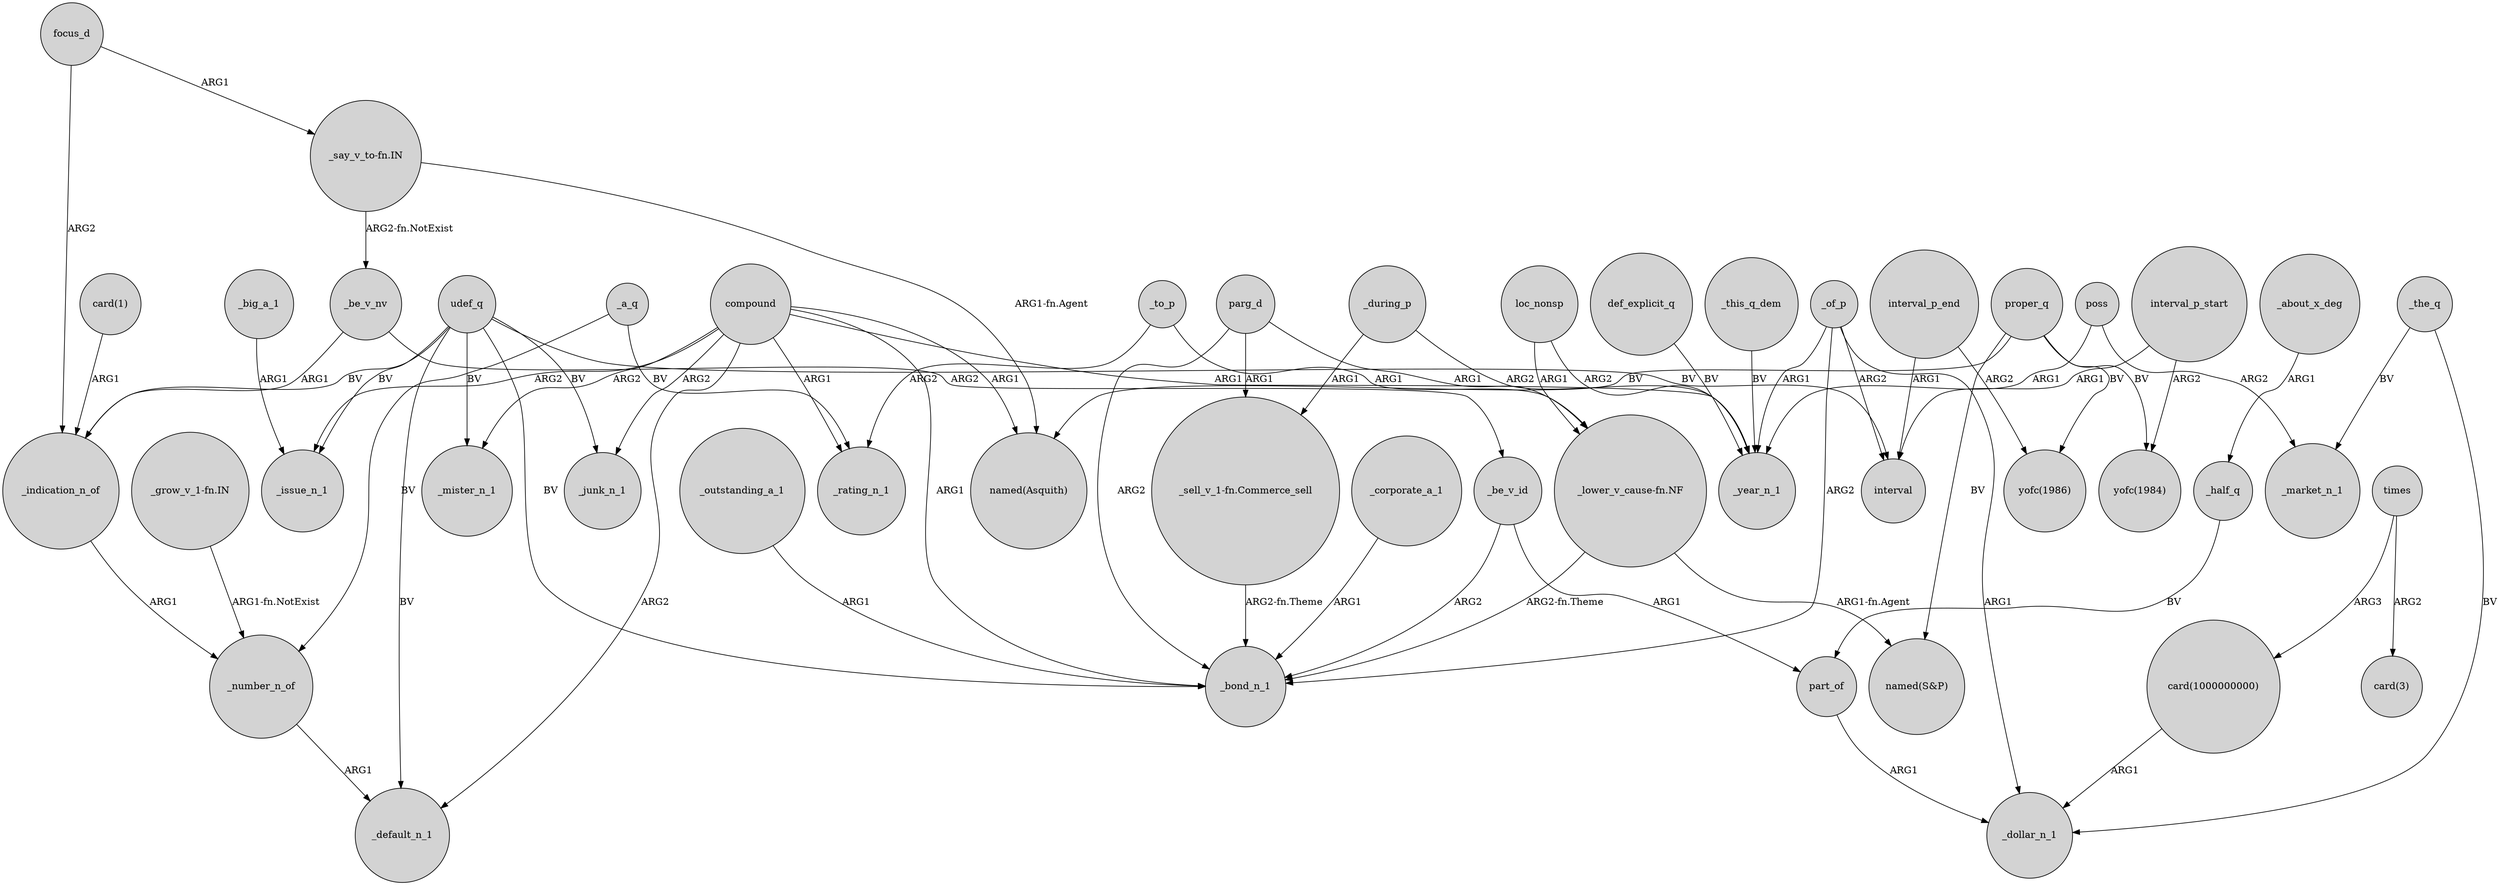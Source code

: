 digraph {
	node [shape=circle style=filled]
	_be_v_id -> part_of [label=ARG1]
	_be_v_nv -> _be_v_id [label=ARG2]
	_be_v_nv -> _indication_n_of [label=ARG1]
	udef_q -> _indication_n_of [label=BV]
	"card(1)" -> _indication_n_of [label=ARG1]
	_number_n_of -> _default_n_1 [label=ARG1]
	"_say_v_to-fn.IN" -> "named(Asquith)" [label="ARG1-fn.Agent"]
	_a_q -> _number_n_of [label=BV]
	_big_a_1 -> _issue_n_1 [label=ARG1]
	_of_p -> interval [label=ARG2]
	"_lower_v_cause-fn.NF" -> "named(S&P)" [label="ARG1-fn.Agent"]
	parg_d -> _bond_n_1 [label=ARG2]
	_a_q -> _rating_n_1 [label=BV]
	_of_p -> _dollar_n_1 [label=ARG1]
	compound -> _mister_n_1 [label=ARG2]
	_corporate_a_1 -> _bond_n_1 [label=ARG1]
	compound -> _bond_n_1 [label=ARG1]
	compound -> _default_n_1 [label=ARG2]
	udef_q -> _mister_n_1 [label=BV]
	_about_x_deg -> _half_q [label=ARG1]
	part_of -> _dollar_n_1 [label=ARG1]
	_the_q -> _dollar_n_1 [label=BV]
	"_sell_v_1-fn.Commerce_sell" -> _bond_n_1 [label="ARG2-fn.Theme"]
	parg_d -> "_sell_v_1-fn.Commerce_sell" [label=ARG1]
	udef_q -> _default_n_1 [label=BV]
	_of_p -> _bond_n_1 [label=ARG2]
	compound -> _junk_n_1 [label=ARG2]
	_of_p -> _year_n_1 [label=ARG1]
	proper_q -> "yofc(1984)" [label=BV]
	poss -> _year_n_1 [label=ARG1]
	interval_p_end -> "yofc(1986)" [label=ARG2]
	times -> "card(1000000000)" [label=ARG3]
	_during_p -> "_sell_v_1-fn.Commerce_sell" [label=ARG1]
	interval_p_start -> "yofc(1984)" [label=ARG2]
	_to_p -> "_lower_v_cause-fn.NF" [label=ARG1]
	udef_q -> _junk_n_1 [label=BV]
	def_explicit_q -> _year_n_1 [label=BV]
	compound -> _rating_n_1 [label=ARG1]
	udef_q -> _bond_n_1 [label=BV]
	_during_p -> _year_n_1 [label=ARG2]
	poss -> _market_n_1 [label=ARG2]
	interval_p_start -> interval [label=ARG1]
	proper_q -> "named(Asquith)" [label=BV]
	"_say_v_to-fn.IN" -> _be_v_nv [label="ARG2-fn.NotExist"]
	_half_q -> part_of [label=BV]
	loc_nonsp -> _year_n_1 [label=ARG2]
	_indication_n_of -> _number_n_of [label=ARG1]
	udef_q -> _issue_n_1 [label=BV]
	proper_q -> "yofc(1986)" [label=BV]
	_to_p -> _rating_n_1 [label=ARG2]
	_outstanding_a_1 -> _bond_n_1 [label=ARG1]
	_be_v_id -> _bond_n_1 [label=ARG2]
	compound -> _issue_n_1 [label=ARG2]
	"_lower_v_cause-fn.NF" -> _bond_n_1 [label="ARG2-fn.Theme"]
	interval_p_end -> interval [label=ARG1]
	"_grow_v_1-fn.IN" -> _number_n_of [label="ARG1-fn.NotExist"]
	times -> "card(3)" [label=ARG2]
	compound -> "named(Asquith)" [label=ARG1]
	focus_d -> _indication_n_of [label=ARG2]
	"card(1000000000)" -> _dollar_n_1 [label=ARG1]
	_the_q -> _market_n_1 [label=BV]
	compound -> _year_n_1 [label=ARG1]
	loc_nonsp -> "_lower_v_cause-fn.NF" [label=ARG1]
	udef_q -> interval [label=BV]
	proper_q -> "named(S&P)" [label=BV]
	focus_d -> "_say_v_to-fn.IN" [label=ARG1]
	parg_d -> "_lower_v_cause-fn.NF" [label=ARG1]
	_this_q_dem -> _year_n_1 [label=BV]
}
